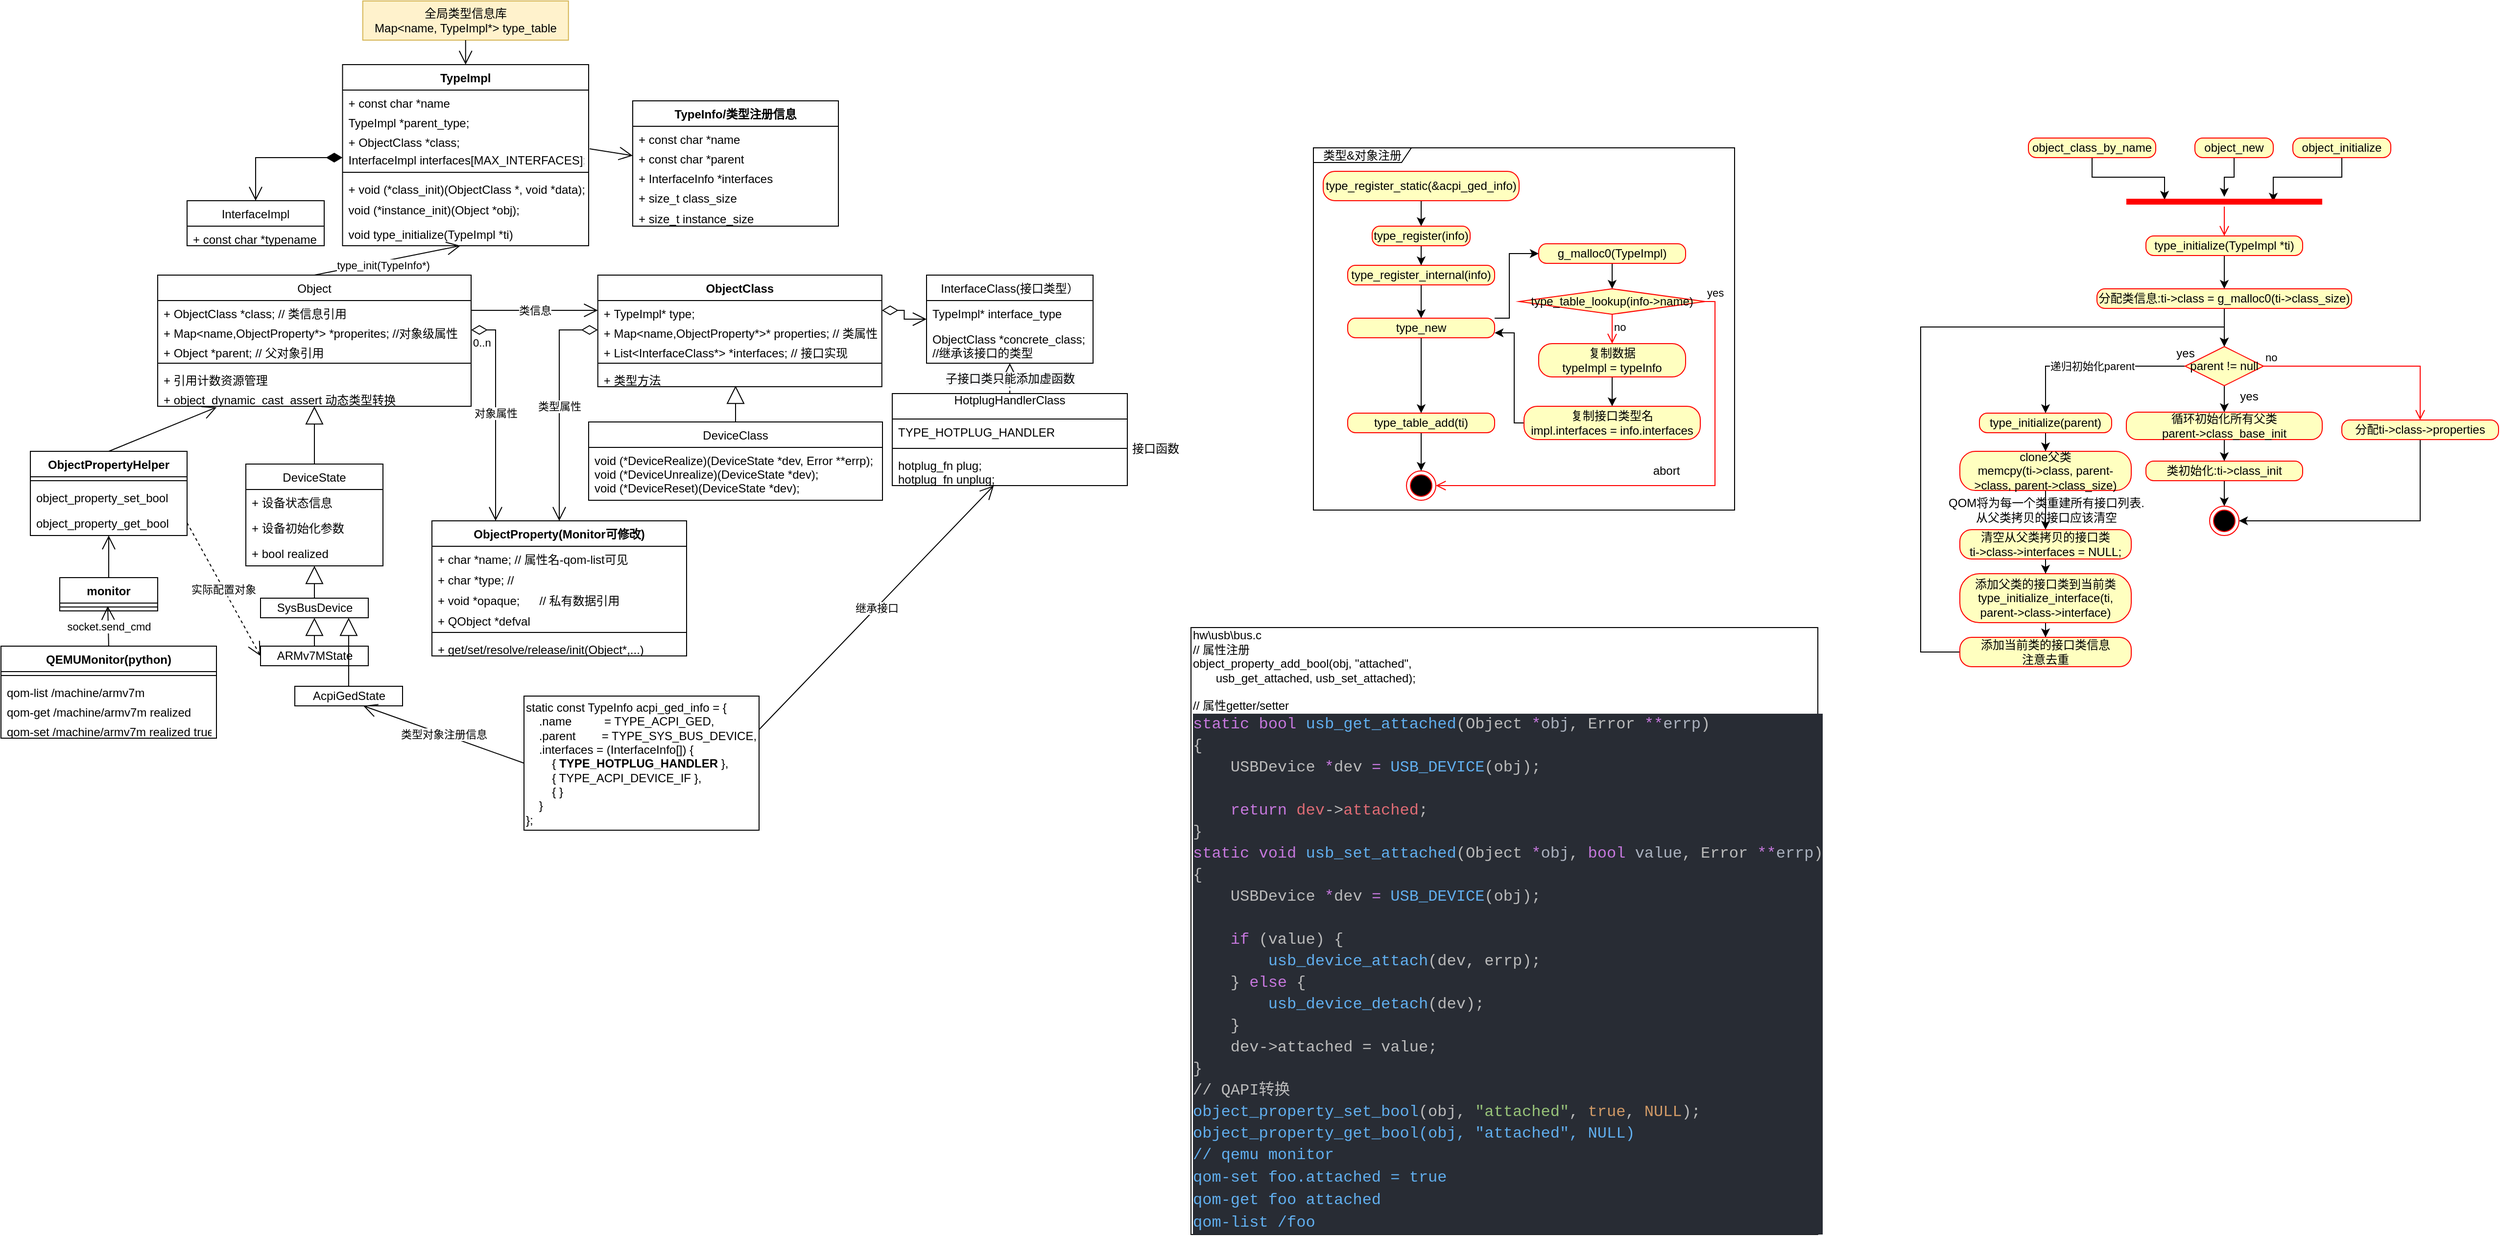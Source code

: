<mxfile version="16.6.1" type="github">
  <diagram id="s7khT9hOSnQoJCwWfRDU" name="Page-1">
    <mxGraphModel dx="2249" dy="849" grid="1" gridSize="10" guides="1" tooltips="1" connect="1" arrows="1" fold="1" page="1" pageScale="1" pageWidth="827" pageHeight="1169" math="0" shadow="0">
      <root>
        <mxCell id="0" />
        <mxCell id="1" parent="0" />
        <mxCell id="QnAGGfaAY6AX2OodTETw-177" value="类型&amp;amp;对象注册" style="shape=umlFrame;whiteSpace=wrap;html=1;width=100;height=15;swimlaneFillColor=default;" vertex="1" parent="1">
          <mxGeometry x="1220" y="150" width="430" height="370" as="geometry" />
        </mxCell>
        <mxCell id="QnAGGfaAY6AX2OodTETw-1" value="Object" style="swimlane;fontStyle=0;childLayout=stackLayout;horizontal=1;startSize=26;fillColor=none;horizontalStack=0;resizeParent=1;resizeParentMax=0;resizeLast=0;collapsible=1;marginBottom=0;" vertex="1" parent="1">
          <mxGeometry x="40" y="280" width="320" height="134" as="geometry" />
        </mxCell>
        <mxCell id="QnAGGfaAY6AX2OodTETw-32" value="+ ObjectClass *class; // 类信息引用" style="text;strokeColor=none;fillColor=none;align=left;verticalAlign=top;spacingLeft=4;spacingRight=4;overflow=hidden;rotatable=0;points=[[0,0.5],[1,0.5]];portConstraint=eastwest;" vertex="1" parent="QnAGGfaAY6AX2OodTETw-1">
          <mxGeometry y="26" width="320" height="20" as="geometry" />
        </mxCell>
        <mxCell id="QnAGGfaAY6AX2OodTETw-2" value="+ Map&lt;name,ObjectProperty*&gt; *properites; //对象级属性" style="text;strokeColor=none;fillColor=none;align=left;verticalAlign=top;spacingLeft=4;spacingRight=4;overflow=hidden;rotatable=0;points=[[0,0.5],[1,0.5]];portConstraint=eastwest;" vertex="1" parent="QnAGGfaAY6AX2OodTETw-1">
          <mxGeometry y="46" width="320" height="20" as="geometry" />
        </mxCell>
        <mxCell id="QnAGGfaAY6AX2OodTETw-31" value="+ Object *parent; // 父对象引用" style="text;strokeColor=none;fillColor=none;align=left;verticalAlign=top;spacingLeft=4;spacingRight=4;overflow=hidden;rotatable=0;points=[[0,0.5],[1,0.5]];portConstraint=eastwest;" vertex="1" parent="QnAGGfaAY6AX2OodTETw-1">
          <mxGeometry y="66" width="320" height="20" as="geometry" />
        </mxCell>
        <mxCell id="QnAGGfaAY6AX2OodTETw-9" value="" style="line;strokeWidth=1;fillColor=none;align=left;verticalAlign=middle;spacingTop=-1;spacingLeft=3;spacingRight=3;rotatable=0;labelPosition=right;points=[];portConstraint=eastwest;" vertex="1" parent="QnAGGfaAY6AX2OodTETw-1">
          <mxGeometry y="86" width="320" height="8" as="geometry" />
        </mxCell>
        <mxCell id="QnAGGfaAY6AX2OodTETw-3" value="+ 引用计数资源管理" style="text;strokeColor=none;fillColor=none;align=left;verticalAlign=top;spacingLeft=4;spacingRight=4;overflow=hidden;rotatable=0;points=[[0,0.5],[1,0.5]];portConstraint=eastwest;" vertex="1" parent="QnAGGfaAY6AX2OodTETw-1">
          <mxGeometry y="94" width="320" height="20" as="geometry" />
        </mxCell>
        <mxCell id="QnAGGfaAY6AX2OodTETw-10" value="+ object_dynamic_cast_assert 动态类型转换" style="text;strokeColor=none;fillColor=none;align=left;verticalAlign=top;spacingLeft=4;spacingRight=4;overflow=hidden;rotatable=0;points=[[0,0.5],[1,0.5]];portConstraint=eastwest;" vertex="1" parent="QnAGGfaAY6AX2OodTETw-1">
          <mxGeometry y="114" width="320" height="20" as="geometry" />
        </mxCell>
        <mxCell id="QnAGGfaAY6AX2OodTETw-5" value="ObjectClass" style="swimlane;fontStyle=1;align=center;verticalAlign=top;childLayout=stackLayout;horizontal=1;startSize=26;horizontalStack=0;resizeParent=1;resizeParentMax=0;resizeLast=0;collapsible=1;marginBottom=0;" vertex="1" parent="1">
          <mxGeometry x="489.375" y="280" width="290" height="114" as="geometry" />
        </mxCell>
        <mxCell id="QnAGGfaAY6AX2OodTETw-15" value="+ TypeImpl* type;" style="text;strokeColor=none;fillColor=none;align=left;verticalAlign=top;spacingLeft=4;spacingRight=4;overflow=hidden;rotatable=0;points=[[0,0.5],[1,0.5]];portConstraint=eastwest;" vertex="1" parent="QnAGGfaAY6AX2OodTETw-5">
          <mxGeometry y="26" width="290" height="20" as="geometry" />
        </mxCell>
        <mxCell id="QnAGGfaAY6AX2OodTETw-6" value="+ Map&lt;name,ObjectProperty*&gt;* properties; // 类属性" style="text;strokeColor=none;fillColor=none;align=left;verticalAlign=top;spacingLeft=4;spacingRight=4;overflow=hidden;rotatable=0;points=[[0,0.5],[1,0.5]];portConstraint=eastwest;" vertex="1" parent="QnAGGfaAY6AX2OodTETw-5">
          <mxGeometry y="46" width="290" height="20" as="geometry" />
        </mxCell>
        <mxCell id="QnAGGfaAY6AX2OodTETw-131" value="+ List&lt;InterfaceClass*&gt; *interfaces; // 接口实现" style="text;strokeColor=none;fillColor=none;align=left;verticalAlign=top;spacingLeft=4;spacingRight=4;overflow=hidden;rotatable=0;points=[[0,0.5],[1,0.5]];portConstraint=eastwest;" vertex="1" parent="QnAGGfaAY6AX2OodTETw-5">
          <mxGeometry y="66" width="290" height="20" as="geometry" />
        </mxCell>
        <mxCell id="QnAGGfaAY6AX2OodTETw-7" value="" style="line;strokeWidth=1;fillColor=none;align=left;verticalAlign=middle;spacingTop=-1;spacingLeft=3;spacingRight=3;rotatable=0;labelPosition=right;points=[];portConstraint=eastwest;" vertex="1" parent="QnAGGfaAY6AX2OodTETw-5">
          <mxGeometry y="86" width="290" height="8" as="geometry" />
        </mxCell>
        <mxCell id="QnAGGfaAY6AX2OodTETw-8" value="+ 类型方法" style="text;strokeColor=none;fillColor=none;align=left;verticalAlign=top;spacingLeft=4;spacingRight=4;overflow=hidden;rotatable=0;points=[[0,0.5],[1,0.5]];portConstraint=eastwest;" vertex="1" parent="QnAGGfaAY6AX2OodTETw-5">
          <mxGeometry y="94" width="290" height="20" as="geometry" />
        </mxCell>
        <mxCell id="QnAGGfaAY6AX2OodTETw-11" value="DeviceState" style="swimlane;fontStyle=0;childLayout=stackLayout;horizontal=1;startSize=26;fillColor=none;horizontalStack=0;resizeParent=1;resizeParentMax=0;resizeLast=0;collapsible=1;marginBottom=0;" vertex="1" parent="1">
          <mxGeometry x="130" y="473" width="140" height="104" as="geometry" />
        </mxCell>
        <mxCell id="QnAGGfaAY6AX2OodTETw-12" value="+ 设备状态信息" style="text;strokeColor=none;fillColor=none;align=left;verticalAlign=top;spacingLeft=4;spacingRight=4;overflow=hidden;rotatable=0;points=[[0,0.5],[1,0.5]];portConstraint=eastwest;" vertex="1" parent="QnAGGfaAY6AX2OodTETw-11">
          <mxGeometry y="26" width="140" height="26" as="geometry" />
        </mxCell>
        <mxCell id="QnAGGfaAY6AX2OodTETw-13" value="+ 设备初始化参数" style="text;strokeColor=none;fillColor=none;align=left;verticalAlign=top;spacingLeft=4;spacingRight=4;overflow=hidden;rotatable=0;points=[[0,0.5],[1,0.5]];portConstraint=eastwest;" vertex="1" parent="QnAGGfaAY6AX2OodTETw-11">
          <mxGeometry y="52" width="140" height="26" as="geometry" />
        </mxCell>
        <mxCell id="QnAGGfaAY6AX2OodTETw-58" value="+ bool realized" style="text;strokeColor=none;fillColor=none;align=left;verticalAlign=top;spacingLeft=4;spacingRight=4;overflow=hidden;rotatable=0;points=[[0,0.5],[1,0.5]];portConstraint=eastwest;" vertex="1" parent="QnAGGfaAY6AX2OodTETw-11">
          <mxGeometry y="78" width="140" height="26" as="geometry" />
        </mxCell>
        <mxCell id="QnAGGfaAY6AX2OodTETw-16" value="InterfaceClass(接口类型）" style="swimlane;fontStyle=0;childLayout=stackLayout;horizontal=1;startSize=26;fillColor=none;horizontalStack=0;resizeParent=1;resizeParentMax=0;resizeLast=0;collapsible=1;marginBottom=0;" vertex="1" parent="1">
          <mxGeometry x="825" y="280" width="170" height="90" as="geometry" />
        </mxCell>
        <mxCell id="QnAGGfaAY6AX2OodTETw-132" value="TypeImpl* interface_type" style="text;strokeColor=none;fillColor=none;align=left;verticalAlign=top;spacingLeft=4;spacingRight=4;overflow=hidden;rotatable=0;points=[[0,0.5],[1,0.5]];portConstraint=eastwest;" vertex="1" parent="QnAGGfaAY6AX2OodTETw-16">
          <mxGeometry y="26" width="170" height="26" as="geometry" />
        </mxCell>
        <mxCell id="QnAGGfaAY6AX2OodTETw-214" value="ObjectClass *concrete_class;&#xa;//继承该接口的类型" style="text;strokeColor=none;fillColor=none;align=left;verticalAlign=top;spacingLeft=4;spacingRight=4;overflow=hidden;rotatable=0;points=[[0,0.5],[1,0.5]];portConstraint=eastwest;" vertex="1" parent="QnAGGfaAY6AX2OodTETw-16">
          <mxGeometry y="52" width="170" height="38" as="geometry" />
        </mxCell>
        <mxCell id="QnAGGfaAY6AX2OodTETw-21" value="HotplugHandlerClass&#xa;" style="swimlane;fontStyle=0;childLayout=stackLayout;horizontal=1;startSize=26;fillColor=none;horizontalStack=0;resizeParent=1;resizeParentMax=0;resizeLast=0;collapsible=1;marginBottom=0;" vertex="1" parent="1">
          <mxGeometry x="790" y="401" width="240" height="94" as="geometry" />
        </mxCell>
        <mxCell id="QnAGGfaAY6AX2OodTETw-85" value="TYPE_HOTPLUG_HANDLER" style="text;strokeColor=none;fillColor=none;align=left;verticalAlign=top;spacingLeft=4;spacingRight=4;overflow=hidden;rotatable=0;points=[[0,0.5],[1,0.5]];portConstraint=eastwest;" vertex="1" parent="QnAGGfaAY6AX2OodTETw-21">
          <mxGeometry y="26" width="240" height="26" as="geometry" />
        </mxCell>
        <mxCell id="QnAGGfaAY6AX2OodTETw-84" value="接口函数" style="line;strokeWidth=1;fillColor=none;align=left;verticalAlign=middle;spacingTop=-1;spacingLeft=3;spacingRight=3;rotatable=0;labelPosition=right;points=[];portConstraint=eastwest;" vertex="1" parent="QnAGGfaAY6AX2OodTETw-21">
          <mxGeometry y="52" width="240" height="8" as="geometry" />
        </mxCell>
        <mxCell id="QnAGGfaAY6AX2OodTETw-22" value="hotplug_fn plug;&#xa;hotplug_fn unplug;" style="text;strokeColor=none;fillColor=none;align=left;verticalAlign=top;spacingLeft=4;spacingRight=4;overflow=hidden;rotatable=0;points=[[0,0.5],[1,0.5]];portConstraint=eastwest;" vertex="1" parent="QnAGGfaAY6AX2OodTETw-21">
          <mxGeometry y="60" width="240" height="34" as="geometry" />
        </mxCell>
        <mxCell id="QnAGGfaAY6AX2OodTETw-25" value="&lt;span style=&quot;font-size: 12px ; background-color: rgb(248 , 249 , 250)&quot;&gt;子接口类只能添加虚函数&lt;/span&gt;" style="endArrow=block;dashed=1;endFill=0;endSize=12;html=1;rounded=0;entryX=0.5;entryY=1;entryDx=0;entryDy=0;exitX=0.5;exitY=0;exitDx=0;exitDy=0;" edge="1" parent="1" source="QnAGGfaAY6AX2OodTETw-21" target="QnAGGfaAY6AX2OodTETw-16">
          <mxGeometry width="160" relative="1" as="geometry">
            <mxPoint x="725" y="530" as="sourcePoint" />
            <mxPoint x="885" y="530" as="targetPoint" />
          </mxGeometry>
        </mxCell>
        <mxCell id="QnAGGfaAY6AX2OodTETw-26" value="DeviceClass" style="swimlane;fontStyle=0;childLayout=stackLayout;horizontal=1;startSize=26;fillColor=none;horizontalStack=0;resizeParent=1;resizeParentMax=0;resizeLast=0;collapsible=1;marginBottom=0;" vertex="1" parent="1">
          <mxGeometry x="480" y="430" width="300" height="80" as="geometry" />
        </mxCell>
        <mxCell id="QnAGGfaAY6AX2OodTETw-27" value="void (*DeviceRealize)(DeviceState *dev, Error **errp);&#xa;void (*DeviceUnrealize)(DeviceState *dev);&#xa;void (*DeviceReset)(DeviceState *dev);" style="text;strokeColor=none;fillColor=none;align=left;verticalAlign=top;spacingLeft=4;spacingRight=4;overflow=hidden;rotatable=0;points=[[0,0.5],[1,0.5]];portConstraint=eastwest;" vertex="1" parent="QnAGGfaAY6AX2OodTETw-26">
          <mxGeometry y="26" width="300" height="54" as="geometry" />
        </mxCell>
        <mxCell id="QnAGGfaAY6AX2OodTETw-29" value="" style="endArrow=block;endSize=16;endFill=0;html=1;rounded=0;exitX=0.5;exitY=0;exitDx=0;exitDy=0;entryX=0.485;entryY=0.95;entryDx=0;entryDy=0;entryPerimeter=0;" edge="1" parent="1" source="QnAGGfaAY6AX2OodTETw-26" target="QnAGGfaAY6AX2OodTETw-8">
          <mxGeometry width="160" relative="1" as="geometry">
            <mxPoint x="665" y="530" as="sourcePoint" />
            <mxPoint x="630" y="400" as="targetPoint" />
          </mxGeometry>
        </mxCell>
        <mxCell id="QnAGGfaAY6AX2OodTETw-30" value="" style="endArrow=block;endSize=16;endFill=0;html=1;rounded=0;exitX=0.5;exitY=0;exitDx=0;exitDy=0;" edge="1" parent="1" source="QnAGGfaAY6AX2OodTETw-11" target="QnAGGfaAY6AX2OodTETw-10">
          <mxGeometry width="160" relative="1" as="geometry">
            <mxPoint x="510" y="485" as="sourcePoint" />
            <mxPoint x="540.07" y="424" as="targetPoint" />
          </mxGeometry>
        </mxCell>
        <mxCell id="QnAGGfaAY6AX2OodTETw-33" value="ObjectProperty(Monitor可修改)" style="swimlane;fontStyle=1;align=center;verticalAlign=top;childLayout=stackLayout;horizontal=1;startSize=26;horizontalStack=0;resizeParent=1;resizeParentMax=0;resizeLast=0;collapsible=1;marginBottom=0;" vertex="1" parent="1">
          <mxGeometry x="320" y="531" width="260" height="138" as="geometry" />
        </mxCell>
        <mxCell id="QnAGGfaAY6AX2OodTETw-34" value="+ char *name; // 属性名-qom-list可见" style="text;strokeColor=none;fillColor=none;align=left;verticalAlign=top;spacingLeft=4;spacingRight=4;overflow=hidden;rotatable=0;points=[[0,0.5],[1,0.5]];portConstraint=eastwest;" vertex="1" parent="QnAGGfaAY6AX2OodTETw-33">
          <mxGeometry y="26" width="260" height="21" as="geometry" />
        </mxCell>
        <mxCell id="QnAGGfaAY6AX2OodTETw-35" value="+ char *type; // " style="text;strokeColor=none;fillColor=none;align=left;verticalAlign=top;spacingLeft=4;spacingRight=4;overflow=hidden;rotatable=0;points=[[0,0.5],[1,0.5]];portConstraint=eastwest;" vertex="1" parent="QnAGGfaAY6AX2OodTETw-33">
          <mxGeometry y="47" width="260" height="21" as="geometry" />
        </mxCell>
        <mxCell id="QnAGGfaAY6AX2OodTETw-37" value="+ void *opaque;      // 私有数据引用" style="text;strokeColor=none;fillColor=none;align=left;verticalAlign=top;spacingLeft=4;spacingRight=4;overflow=hidden;rotatable=0;points=[[0,0.5],[1,0.5]];portConstraint=eastwest;" vertex="1" parent="QnAGGfaAY6AX2OodTETw-33">
          <mxGeometry y="68" width="260" height="21" as="geometry" />
        </mxCell>
        <mxCell id="QnAGGfaAY6AX2OodTETw-38" value="+ QObject *defval" style="text;strokeColor=none;fillColor=none;align=left;verticalAlign=top;spacingLeft=4;spacingRight=4;overflow=hidden;rotatable=0;points=[[0,0.5],[1,0.5]];portConstraint=eastwest;" vertex="1" parent="QnAGGfaAY6AX2OodTETw-33">
          <mxGeometry y="89" width="260" height="21" as="geometry" />
        </mxCell>
        <mxCell id="QnAGGfaAY6AX2OodTETw-39" value="" style="line;strokeWidth=1;fillColor=none;align=left;verticalAlign=middle;spacingTop=-1;spacingLeft=3;spacingRight=3;rotatable=0;labelPosition=right;points=[];portConstraint=eastwest;" vertex="1" parent="QnAGGfaAY6AX2OodTETw-33">
          <mxGeometry y="110" width="260" height="8" as="geometry" />
        </mxCell>
        <mxCell id="QnAGGfaAY6AX2OodTETw-40" value="+ get/set/resolve/release/init(Object*,...)" style="text;strokeColor=none;fillColor=none;align=left;verticalAlign=top;spacingLeft=4;spacingRight=4;overflow=hidden;rotatable=0;points=[[0,0.5],[1,0.5]];portConstraint=eastwest;" vertex="1" parent="QnAGGfaAY6AX2OodTETw-33">
          <mxGeometry y="118" width="260" height="20" as="geometry" />
        </mxCell>
        <mxCell id="QnAGGfaAY6AX2OodTETw-46" value="&lt;div&gt;hw\usb\bus.c&lt;br&gt;&lt;/div&gt;&lt;div&gt;// 属性注册&lt;/div&gt;&lt;div&gt;object_property_add_bool(obj,&amp;nbsp;&lt;span&gt;&quot;attached&quot;,&lt;/span&gt;&lt;/div&gt;&lt;div&gt;&lt;span&gt;&amp;nbsp; &amp;nbsp; &amp;nbsp; &amp;nbsp;usb_get_attached, usb_set_attached);&lt;/span&gt;&lt;/div&gt;&lt;div&gt;&lt;span&gt;&lt;br&gt;&lt;/span&gt;&lt;/div&gt;&lt;div&gt;// 属性getter/setter&lt;/div&gt;&lt;div&gt;&lt;div style=&quot;background-color: rgb(40 , 44 , 52) ; line-height: 22px&quot;&gt;&lt;div style=&quot;color: rgb(187 , 187 , 187) ; font-family: &amp;#34;consolas&amp;#34; , &amp;#34;courier new&amp;#34; , monospace ; font-size: 16px&quot;&gt;&lt;span style=&quot;color: #c678dd&quot;&gt;static&lt;/span&gt;&amp;nbsp;&lt;span style=&quot;color: #c678dd&quot;&gt;bool&lt;/span&gt;&amp;nbsp;&lt;span style=&quot;color: #61afef&quot;&gt;usb_get_attached&lt;/span&gt;(Object&amp;nbsp;&lt;span style=&quot;color: #c678dd&quot;&gt;*&lt;/span&gt;&lt;span style=&quot;color: #abb2bf&quot;&gt;obj&lt;/span&gt;,&amp;nbsp;Error&amp;nbsp;&lt;span style=&quot;color: #c678dd&quot;&gt;**&lt;/span&gt;&lt;span style=&quot;color: #abb2bf&quot;&gt;errp&lt;/span&gt;)&lt;/div&gt;&lt;div style=&quot;color: rgb(187 , 187 , 187) ; font-family: &amp;#34;consolas&amp;#34; , &amp;#34;courier new&amp;#34; , monospace ; font-size: 16px&quot;&gt;{&lt;/div&gt;&lt;div style=&quot;color: rgb(187 , 187 , 187) ; font-family: &amp;#34;consolas&amp;#34; , &amp;#34;courier new&amp;#34; , monospace ; font-size: 16px&quot;&gt;&amp;nbsp;&amp;nbsp;&amp;nbsp;&amp;nbsp;USBDevice&amp;nbsp;&lt;span style=&quot;color: #c678dd&quot;&gt;*&lt;/span&gt;dev&amp;nbsp;&lt;span style=&quot;color: #c678dd&quot;&gt;=&lt;/span&gt;&amp;nbsp;&lt;span style=&quot;color: #61afef&quot;&gt;USB_DEVICE&lt;/span&gt;(obj);&lt;/div&gt;&lt;br&gt;&lt;div style=&quot;color: rgb(187 , 187 , 187) ; font-family: &amp;#34;consolas&amp;#34; , &amp;#34;courier new&amp;#34; , monospace ; font-size: 16px&quot;&gt;&amp;nbsp;&amp;nbsp;&amp;nbsp;&amp;nbsp;&lt;span style=&quot;color: #c678dd&quot;&gt;return&lt;/span&gt;&amp;nbsp;&lt;span style=&quot;color: #e06c75&quot;&gt;dev&lt;/span&gt;-&amp;gt;&lt;span style=&quot;color: #e06c75&quot;&gt;attached&lt;/span&gt;;&lt;/div&gt;&lt;div style=&quot;color: rgb(187 , 187 , 187) ; font-family: &amp;#34;consolas&amp;#34; , &amp;#34;courier new&amp;#34; , monospace ; font-size: 16px&quot;&gt;}&lt;/div&gt;&lt;div&gt;&lt;div style=&quot;line-height: 22px&quot;&gt;&lt;div style=&quot;color: rgb(187 , 187 , 187) ; font-family: &amp;#34;consolas&amp;#34; , &amp;#34;courier new&amp;#34; , monospace ; font-size: 16px&quot;&gt;&lt;span style=&quot;color: #c678dd&quot;&gt;static&lt;/span&gt;&amp;nbsp;&lt;span style=&quot;color: #c678dd&quot;&gt;void&lt;/span&gt;&amp;nbsp;&lt;span style=&quot;color: #61afef&quot;&gt;usb_set_attached&lt;/span&gt;(Object&amp;nbsp;&lt;span style=&quot;color: #c678dd&quot;&gt;*&lt;/span&gt;&lt;span style=&quot;color: #abb2bf&quot;&gt;obj&lt;/span&gt;,&amp;nbsp;&lt;span style=&quot;color: #c678dd&quot;&gt;bool&lt;/span&gt;&amp;nbsp;&lt;span style=&quot;color: #abb2bf&quot;&gt;value&lt;/span&gt;,&amp;nbsp;Error&amp;nbsp;&lt;span style=&quot;color: #c678dd&quot;&gt;**&lt;/span&gt;&lt;span style=&quot;color: #abb2bf&quot;&gt;errp&lt;/span&gt;)&lt;/div&gt;&lt;div style=&quot;color: rgb(187 , 187 , 187) ; font-family: &amp;#34;consolas&amp;#34; , &amp;#34;courier new&amp;#34; , monospace ; font-size: 16px&quot;&gt;{&lt;/div&gt;&lt;div style=&quot;color: rgb(187 , 187 , 187) ; font-family: &amp;#34;consolas&amp;#34; , &amp;#34;courier new&amp;#34; , monospace ; font-size: 16px&quot;&gt;&amp;nbsp;&amp;nbsp;&amp;nbsp;&amp;nbsp;USBDevice&amp;nbsp;&lt;span style=&quot;color: #c678dd&quot;&gt;*&lt;/span&gt;dev&amp;nbsp;&lt;span style=&quot;color: #c678dd&quot;&gt;=&lt;/span&gt;&amp;nbsp;&lt;span style=&quot;color: #61afef&quot;&gt;USB_DEVICE&lt;/span&gt;(obj);&lt;/div&gt;&lt;br&gt;&lt;div style=&quot;color: rgb(187 , 187 , 187) ; font-family: &amp;#34;consolas&amp;#34; , &amp;#34;courier new&amp;#34; , monospace ; font-size: 16px&quot;&gt;&amp;nbsp;&amp;nbsp;&amp;nbsp;&amp;nbsp;&lt;span style=&quot;color: #c678dd&quot;&gt;if&lt;/span&gt;&amp;nbsp;(value)&amp;nbsp;{&lt;/div&gt;&lt;div style=&quot;color: rgb(187 , 187 , 187) ; font-family: &amp;#34;consolas&amp;#34; , &amp;#34;courier new&amp;#34; , monospace ; font-size: 16px&quot;&gt;&amp;nbsp;&amp;nbsp;&amp;nbsp;&amp;nbsp;&amp;nbsp;&amp;nbsp;&amp;nbsp;&amp;nbsp;&lt;span style=&quot;color: #61afef&quot;&gt;usb_device_attach&lt;/span&gt;(dev,&amp;nbsp;errp);&lt;/div&gt;&lt;div style=&quot;color: rgb(187 , 187 , 187) ; font-family: &amp;#34;consolas&amp;#34; , &amp;#34;courier new&amp;#34; , monospace ; font-size: 16px&quot;&gt;&amp;nbsp;&amp;nbsp;&amp;nbsp;&amp;nbsp;}&amp;nbsp;&lt;span style=&quot;color: #c678dd&quot;&gt;else&lt;/span&gt;&amp;nbsp;{&lt;/div&gt;&lt;div style=&quot;color: rgb(187 , 187 , 187) ; font-family: &amp;#34;consolas&amp;#34; , &amp;#34;courier new&amp;#34; , monospace ; font-size: 16px&quot;&gt;&amp;nbsp;&amp;nbsp;&amp;nbsp;&amp;nbsp;&amp;nbsp;&amp;nbsp;&amp;nbsp;&amp;nbsp;&lt;span style=&quot;color: #61afef&quot;&gt;usb_device_detach&lt;/span&gt;(dev);&lt;/div&gt;&lt;div style=&quot;color: rgb(187 , 187 , 187) ; font-family: &amp;#34;consolas&amp;#34; , &amp;#34;courier new&amp;#34; , monospace ; font-size: 16px&quot;&gt;&amp;nbsp;&amp;nbsp;&amp;nbsp;&amp;nbsp;}&lt;/div&gt;&lt;div style=&quot;color: rgb(187 , 187 , 187) ; font-family: &amp;#34;consolas&amp;#34; , &amp;#34;courier new&amp;#34; , monospace ; font-size: 16px&quot;&gt;&amp;nbsp; &amp;nbsp; dev-&amp;gt;attached = value;&lt;/div&gt;&lt;div style=&quot;color: rgb(187 , 187 , 187) ; font-family: &amp;#34;consolas&amp;#34; , &amp;#34;courier new&amp;#34; , monospace ; font-size: 16px&quot;&gt;}&lt;/div&gt;&lt;div style=&quot;color: rgb(187 , 187 , 187) ; font-family: &amp;#34;consolas&amp;#34; , &amp;#34;courier new&amp;#34; , monospace ; font-size: 16px&quot;&gt;// QAPI转换&lt;/div&gt;&lt;div style=&quot;color: rgb(187 , 187 , 187) ; font-family: &amp;#34;consolas&amp;#34; , &amp;#34;courier new&amp;#34; , monospace ; font-size: 16px&quot;&gt;&lt;div style=&quot;font-family: &amp;#34;consolas&amp;#34; , &amp;#34;courier new&amp;#34; , monospace ; line-height: 22px&quot;&gt;&lt;span style=&quot;color: #61afef&quot;&gt;object_property_set_bool&lt;/span&gt;(obj,&amp;nbsp;&lt;span style=&quot;color: #98c379&quot;&gt;&quot;attached&quot;&lt;/span&gt;,&amp;nbsp;&lt;span style=&quot;color: #d19a66&quot;&gt;true&lt;/span&gt;,&amp;nbsp;&lt;span style=&quot;color: #d19a66&quot;&gt;NULL&lt;/span&gt;);&lt;/div&gt;&lt;/div&gt;&lt;div style=&quot;line-height: 22px&quot;&gt;&lt;div style=&quot;color: rgb(187 , 187 , 187) ; font-family: &amp;#34;consolas&amp;#34; , &amp;#34;courier new&amp;#34; , monospace ; font-size: 16px ; line-height: 22px&quot;&gt;&lt;span style=&quot;color: #61afef&quot;&gt;object_property_get_bool(obj, &quot;attached&quot;, NULL)&lt;/span&gt;&lt;/div&gt;&lt;div style=&quot;line-height: 22px&quot;&gt;&lt;font color=&quot;#61afef&quot; face=&quot;consolas, courier new, monospace&quot;&gt;&lt;span style=&quot;font-size: 16px&quot;&gt;// qemu monitor&lt;/span&gt;&lt;/font&gt;&lt;/div&gt;&lt;div style=&quot;line-height: 22px&quot;&gt;&lt;font color=&quot;#61afef&quot; face=&quot;consolas, courier new, monospace&quot;&gt;&lt;span style=&quot;font-size: 16px&quot;&gt;qom-set foo.attached = true&lt;/span&gt;&lt;/font&gt;&lt;br&gt;&lt;/div&gt;&lt;div style=&quot;line-height: 22px&quot;&gt;&lt;font color=&quot;#61afef&quot; face=&quot;consolas, courier new, monospace&quot;&gt;&lt;span style=&quot;font-size: 16px&quot;&gt;qom-get foo attached&lt;/span&gt;&lt;/font&gt;&lt;/div&gt;&lt;div style=&quot;line-height: 22px&quot;&gt;&lt;font color=&quot;#61afef&quot; face=&quot;consolas, courier new, monospace&quot;&gt;&lt;span style=&quot;font-size: 16px&quot;&gt;qom-list /foo&lt;/span&gt;&lt;/font&gt;&lt;/div&gt;&lt;/div&gt;&lt;/div&gt;&lt;/div&gt;&lt;/div&gt;&lt;/div&gt;" style="whiteSpace=wrap;html=1;align=left;" vertex="1" parent="1">
          <mxGeometry x="1095" y="640" width="640" height="620" as="geometry" />
        </mxCell>
        <mxCell id="QnAGGfaAY6AX2OodTETw-47" value="QEMUMonitor(python)" style="swimlane;fontStyle=1;align=center;verticalAlign=top;childLayout=stackLayout;horizontal=1;startSize=26;horizontalStack=0;resizeParent=1;resizeParentMax=0;resizeLast=0;collapsible=1;marginBottom=0;" vertex="1" parent="1">
          <mxGeometry x="-120" y="659" width="220" height="94" as="geometry" />
        </mxCell>
        <mxCell id="QnAGGfaAY6AX2OodTETw-49" value="" style="line;strokeWidth=1;fillColor=none;align=left;verticalAlign=middle;spacingTop=-1;spacingLeft=3;spacingRight=3;rotatable=0;labelPosition=right;points=[];portConstraint=eastwest;" vertex="1" parent="QnAGGfaAY6AX2OodTETw-47">
          <mxGeometry y="26" width="220" height="8" as="geometry" />
        </mxCell>
        <mxCell id="QnAGGfaAY6AX2OodTETw-50" value="qom-list /machine/armv7m" style="text;strokeColor=none;fillColor=none;align=left;verticalAlign=top;spacingLeft=4;spacingRight=4;overflow=hidden;rotatable=0;points=[[0,0.5],[1,0.5]];portConstraint=eastwest;" vertex="1" parent="QnAGGfaAY6AX2OodTETw-47">
          <mxGeometry y="34" width="220" height="20" as="geometry" />
        </mxCell>
        <mxCell id="QnAGGfaAY6AX2OodTETw-51" value="qom-get /machine/armv7m realized" style="text;strokeColor=none;fillColor=none;align=left;verticalAlign=top;spacingLeft=4;spacingRight=4;overflow=hidden;rotatable=0;points=[[0,0.5],[1,0.5]];portConstraint=eastwest;" vertex="1" parent="QnAGGfaAY6AX2OodTETw-47">
          <mxGeometry y="54" width="220" height="20" as="geometry" />
        </mxCell>
        <mxCell id="QnAGGfaAY6AX2OodTETw-52" value="qom-set /machine/armv7m realized true" style="text;strokeColor=none;fillColor=none;align=left;verticalAlign=top;spacingLeft=4;spacingRight=4;overflow=hidden;rotatable=0;points=[[0,0.5],[1,0.5]];portConstraint=eastwest;" vertex="1" parent="QnAGGfaAY6AX2OodTETw-47">
          <mxGeometry y="74" width="220" height="20" as="geometry" />
        </mxCell>
        <mxCell id="QnAGGfaAY6AX2OodTETw-53" value="ObjectPropertyHelper" style="swimlane;fontStyle=1;align=center;verticalAlign=top;childLayout=stackLayout;horizontal=1;startSize=26;horizontalStack=0;resizeParent=1;resizeParentMax=0;resizeLast=0;collapsible=1;marginBottom=0;" vertex="1" parent="1">
          <mxGeometry x="-90" y="460" width="160" height="86" as="geometry" />
        </mxCell>
        <mxCell id="QnAGGfaAY6AX2OodTETw-55" value="" style="line;strokeWidth=1;fillColor=none;align=left;verticalAlign=middle;spacingTop=-1;spacingLeft=3;spacingRight=3;rotatable=0;labelPosition=right;points=[];portConstraint=eastwest;" vertex="1" parent="QnAGGfaAY6AX2OodTETw-53">
          <mxGeometry y="26" width="160" height="8" as="geometry" />
        </mxCell>
        <mxCell id="QnAGGfaAY6AX2OodTETw-56" value="object_property_set_bool" style="text;strokeColor=none;fillColor=none;align=left;verticalAlign=top;spacingLeft=4;spacingRight=4;overflow=hidden;rotatable=0;points=[[0,0.5],[1,0.5]];portConstraint=eastwest;" vertex="1" parent="QnAGGfaAY6AX2OodTETw-53">
          <mxGeometry y="34" width="160" height="26" as="geometry" />
        </mxCell>
        <mxCell id="QnAGGfaAY6AX2OodTETw-57" value="object_property_get_bool" style="text;strokeColor=none;fillColor=none;align=left;verticalAlign=top;spacingLeft=4;spacingRight=4;overflow=hidden;rotatable=0;points=[[0,0.5],[1,0.5]];portConstraint=eastwest;" vertex="1" parent="QnAGGfaAY6AX2OodTETw-53">
          <mxGeometry y="60" width="160" height="26" as="geometry" />
        </mxCell>
        <mxCell id="QnAGGfaAY6AX2OodTETw-63" value="SysBusDevice" style="html=1;" vertex="1" parent="1">
          <mxGeometry x="145" y="610" width="110" height="20" as="geometry" />
        </mxCell>
        <mxCell id="QnAGGfaAY6AX2OodTETw-64" value="" style="endArrow=block;endSize=16;endFill=0;html=1;rounded=0;exitX=0.5;exitY=0;exitDx=0;exitDy=0;" edge="1" parent="1" source="QnAGGfaAY6AX2OodTETw-63" target="QnAGGfaAY6AX2OodTETw-58">
          <mxGeometry width="160" relative="1" as="geometry">
            <mxPoint x="210" y="483" as="sourcePoint" />
            <mxPoint x="210" y="433" as="targetPoint" />
          </mxGeometry>
        </mxCell>
        <mxCell id="QnAGGfaAY6AX2OodTETw-65" value="ARMv7MState" style="html=1;" vertex="1" parent="1">
          <mxGeometry x="145" y="659" width="110" height="20" as="geometry" />
        </mxCell>
        <mxCell id="QnAGGfaAY6AX2OodTETw-66" value="" style="endArrow=block;endSize=16;endFill=0;html=1;rounded=0;exitX=0.5;exitY=0;exitDx=0;exitDy=0;" edge="1" parent="1" source="QnAGGfaAY6AX2OodTETw-65" target="QnAGGfaAY6AX2OodTETw-63">
          <mxGeometry width="160" relative="1" as="geometry">
            <mxPoint x="210" y="620" as="sourcePoint" />
            <mxPoint x="210" y="587" as="targetPoint" />
          </mxGeometry>
        </mxCell>
        <mxCell id="QnAGGfaAY6AX2OodTETw-67" value="socket.send_cmd" style="endArrow=open;endFill=1;endSize=12;html=1;rounded=0;entryX=0.49;entryY=0.375;entryDx=0;entryDy=0;exitX=0.5;exitY=0;exitDx=0;exitDy=0;entryPerimeter=0;" edge="1" parent="1" source="QnAGGfaAY6AX2OodTETw-47" target="QnAGGfaAY6AX2OodTETw-69">
          <mxGeometry width="160" relative="1" as="geometry">
            <mxPoint x="90" y="683.5" as="sourcePoint" />
            <mxPoint x="150" y="683.5" as="targetPoint" />
          </mxGeometry>
        </mxCell>
        <mxCell id="QnAGGfaAY6AX2OodTETw-68" value="monitor" style="swimlane;fontStyle=1;align=center;verticalAlign=top;childLayout=stackLayout;horizontal=1;startSize=26;horizontalStack=0;resizeParent=1;resizeParentMax=0;resizeLast=0;collapsible=1;marginBottom=0;" vertex="1" parent="1">
          <mxGeometry x="-60" y="589" width="100" height="34" as="geometry" />
        </mxCell>
        <mxCell id="QnAGGfaAY6AX2OodTETw-69" value="" style="line;strokeWidth=1;fillColor=none;align=left;verticalAlign=middle;spacingTop=-1;spacingLeft=3;spacingRight=3;rotatable=0;labelPosition=right;points=[];portConstraint=eastwest;" vertex="1" parent="QnAGGfaAY6AX2OodTETw-68">
          <mxGeometry y="26" width="100" height="8" as="geometry" />
        </mxCell>
        <mxCell id="QnAGGfaAY6AX2OodTETw-73" value="" style="endArrow=open;endFill=1;endSize=12;html=1;rounded=0;exitX=0.5;exitY=0;exitDx=0;exitDy=0;" edge="1" parent="1" source="QnAGGfaAY6AX2OodTETw-68" target="QnAGGfaAY6AX2OodTETw-57">
          <mxGeometry width="160" relative="1" as="geometry">
            <mxPoint x="450" y="1013.5" as="sourcePoint" />
            <mxPoint x="610" y="1013.5" as="targetPoint" />
          </mxGeometry>
        </mxCell>
        <mxCell id="QnAGGfaAY6AX2OodTETw-74" value="" style="endArrow=open;endFill=1;endSize=12;html=1;rounded=0;exitX=0.5;exitY=0;exitDx=0;exitDy=0;entryX=0.188;entryY=1.05;entryDx=0;entryDy=0;entryPerimeter=0;" edge="1" parent="1" source="QnAGGfaAY6AX2OodTETw-53" target="QnAGGfaAY6AX2OodTETw-10">
          <mxGeometry width="160" relative="1" as="geometry">
            <mxPoint x="-30" y="490" as="sourcePoint" />
            <mxPoint x="130" y="490" as="targetPoint" />
          </mxGeometry>
        </mxCell>
        <mxCell id="QnAGGfaAY6AX2OodTETw-75" value="对象属性" style="endArrow=open;html=1;endSize=12;startArrow=diamondThin;startSize=14;startFill=0;edgeStyle=orthogonalEdgeStyle;rounded=0;exitX=1;exitY=0.5;exitDx=0;exitDy=0;entryX=0.25;entryY=0;entryDx=0;entryDy=0;" edge="1" parent="1" source="QnAGGfaAY6AX2OodTETw-2" target="QnAGGfaAY6AX2OodTETw-33">
          <mxGeometry relative="1" as="geometry">
            <mxPoint x="590" y="730" as="sourcePoint" />
            <mxPoint x="750" y="730" as="targetPoint" />
          </mxGeometry>
        </mxCell>
        <mxCell id="QnAGGfaAY6AX2OodTETw-76" value="0..n" style="edgeLabel;resizable=0;html=1;align=left;verticalAlign=top;" connectable="0" vertex="1" parent="QnAGGfaAY6AX2OodTETw-75">
          <mxGeometry x="-1" relative="1" as="geometry" />
        </mxCell>
        <mxCell id="QnAGGfaAY6AX2OodTETw-78" value="类型属性" style="endArrow=open;html=1;endSize=12;startArrow=diamondThin;startSize=14;startFill=0;edgeStyle=orthogonalEdgeStyle;rounded=0;exitX=0;exitY=0.5;exitDx=0;exitDy=0;entryX=0.5;entryY=0;entryDx=0;entryDy=0;" edge="1" parent="1" source="QnAGGfaAY6AX2OodTETw-6" target="QnAGGfaAY6AX2OodTETw-33">
          <mxGeometry relative="1" as="geometry">
            <mxPoint x="370" y="335" as="sourcePoint" />
            <mxPoint x="395" y="500" as="targetPoint" />
          </mxGeometry>
        </mxCell>
        <mxCell id="QnAGGfaAY6AX2OodTETw-81" value="" style="endArrow=open;html=1;endSize=12;startArrow=diamondThin;startSize=14;startFill=0;edgeStyle=orthogonalEdgeStyle;rounded=0;exitX=1;exitY=0.5;exitDx=0;exitDy=0;entryX=0;entryY=0.5;entryDx=0;entryDy=0;" edge="1" parent="1" source="QnAGGfaAY6AX2OodTETw-15" target="QnAGGfaAY6AX2OodTETw-16">
          <mxGeometry relative="1" as="geometry">
            <mxPoint x="495" y="326" as="sourcePoint" />
            <mxPoint x="415" y="491" as="targetPoint" />
          </mxGeometry>
        </mxCell>
        <mxCell id="QnAGGfaAY6AX2OodTETw-82" value="实际配置对象" style="endArrow=open;endSize=12;dashed=1;html=1;rounded=0;entryX=0;entryY=0.5;entryDx=0;entryDy=0;exitX=1;exitY=0.5;exitDx=0;exitDy=0;" edge="1" parent="1" source="QnAGGfaAY6AX2OodTETw-57" target="QnAGGfaAY6AX2OodTETw-65">
          <mxGeometry width="160" relative="1" as="geometry">
            <mxPoint x="60" y="510" as="sourcePoint" />
            <mxPoint x="220" y="510" as="targetPoint" />
          </mxGeometry>
        </mxCell>
        <mxCell id="QnAGGfaAY6AX2OodTETw-86" value="TypeImpl" style="swimlane;fontStyle=1;align=center;verticalAlign=top;childLayout=stackLayout;horizontal=1;startSize=26;horizontalStack=0;resizeParent=1;resizeParentMax=0;resizeLast=0;collapsible=1;marginBottom=0;" vertex="1" parent="1">
          <mxGeometry x="228.75" y="65" width="251.25" height="185" as="geometry" />
        </mxCell>
        <mxCell id="QnAGGfaAY6AX2OodTETw-87" value="+ const char *name" style="text;strokeColor=none;fillColor=none;align=left;verticalAlign=top;spacingLeft=4;spacingRight=4;overflow=hidden;rotatable=0;points=[[0,0.5],[1,0.5]];portConstraint=eastwest;" vertex="1" parent="QnAGGfaAY6AX2OodTETw-86">
          <mxGeometry y="26" width="251.25" height="20" as="geometry" />
        </mxCell>
        <mxCell id="QnAGGfaAY6AX2OodTETw-93" value="TypeImpl *parent_type;" style="text;strokeColor=none;fillColor=none;align=left;verticalAlign=top;spacingLeft=4;spacingRight=4;overflow=hidden;rotatable=0;points=[[0,0.5],[1,0.5]];portConstraint=eastwest;" vertex="1" parent="QnAGGfaAY6AX2OodTETw-86">
          <mxGeometry y="46" width="251.25" height="20" as="geometry" />
        </mxCell>
        <mxCell id="QnAGGfaAY6AX2OodTETw-94" value="+ ObjectClass *class;" style="text;strokeColor=none;fillColor=none;align=left;verticalAlign=top;spacingLeft=4;spacingRight=4;overflow=hidden;rotatable=0;points=[[0,0.5],[1,0.5]];portConstraint=eastwest;" vertex="1" parent="QnAGGfaAY6AX2OodTETw-86">
          <mxGeometry y="66" width="251.25" height="18" as="geometry" />
        </mxCell>
        <mxCell id="QnAGGfaAY6AX2OodTETw-95" value="InterfaceImpl interfaces[MAX_INTERFACES];" style="text;strokeColor=none;fillColor=none;align=left;verticalAlign=top;spacingLeft=4;spacingRight=4;overflow=hidden;rotatable=0;points=[[0,0.5],[1,0.5]];portConstraint=eastwest;" vertex="1" parent="QnAGGfaAY6AX2OodTETw-86">
          <mxGeometry y="84" width="251.25" height="22" as="geometry" />
        </mxCell>
        <mxCell id="QnAGGfaAY6AX2OodTETw-96" value="" style="line;strokeWidth=1;fillColor=none;align=left;verticalAlign=middle;spacingTop=-1;spacingLeft=3;spacingRight=3;rotatable=0;labelPosition=right;points=[];portConstraint=eastwest;" vertex="1" parent="QnAGGfaAY6AX2OodTETw-86">
          <mxGeometry y="106" width="251.25" height="8" as="geometry" />
        </mxCell>
        <mxCell id="QnAGGfaAY6AX2OodTETw-97" value="+ void (*class_init)(ObjectClass *, void *data);" style="text;strokeColor=none;fillColor=none;align=left;verticalAlign=top;spacingLeft=4;spacingRight=4;overflow=hidden;rotatable=0;points=[[0,0.5],[1,0.5]];portConstraint=eastwest;" vertex="1" parent="QnAGGfaAY6AX2OodTETw-86">
          <mxGeometry y="114" width="251.25" height="21" as="geometry" />
        </mxCell>
        <mxCell id="QnAGGfaAY6AX2OodTETw-99" value="void (*instance_init)(Object *obj);" style="text;strokeColor=none;fillColor=none;align=left;verticalAlign=top;spacingLeft=4;spacingRight=4;overflow=hidden;rotatable=0;points=[[0,0.5],[1,0.5]];portConstraint=eastwest;" vertex="1" parent="QnAGGfaAY6AX2OodTETw-86">
          <mxGeometry y="135" width="251.25" height="25" as="geometry" />
        </mxCell>
        <mxCell id="QnAGGfaAY6AX2OodTETw-178" value="void type_initialize(TypeImpl *ti)" style="text;strokeColor=none;fillColor=none;align=left;verticalAlign=top;spacingLeft=4;spacingRight=4;overflow=hidden;rotatable=0;points=[[0,0.5],[1,0.5]];portConstraint=eastwest;" vertex="1" parent="QnAGGfaAY6AX2OodTETw-86">
          <mxGeometry y="160" width="251.25" height="25" as="geometry" />
        </mxCell>
        <mxCell id="QnAGGfaAY6AX2OodTETw-107" value="InterfaceImpl" style="swimlane;fontStyle=0;childLayout=stackLayout;horizontal=1;startSize=26;fillColor=none;horizontalStack=0;resizeParent=1;resizeParentMax=0;resizeLast=0;collapsible=1;marginBottom=0;" vertex="1" parent="1">
          <mxGeometry x="70" y="204" width="140" height="46" as="geometry" />
        </mxCell>
        <mxCell id="QnAGGfaAY6AX2OodTETw-108" value="+ const char *typename" style="text;strokeColor=none;fillColor=none;align=left;verticalAlign=top;spacingLeft=4;spacingRight=4;overflow=hidden;rotatable=0;points=[[0,0.5],[1,0.5]];portConstraint=eastwest;" vertex="1" parent="QnAGGfaAY6AX2OodTETw-107">
          <mxGeometry y="26" width="140" height="20" as="geometry" />
        </mxCell>
        <mxCell id="QnAGGfaAY6AX2OodTETw-109" value="" style="endArrow=open;html=1;endSize=12;startArrow=diamondThin;startSize=14;startFill=1;edgeStyle=orthogonalEdgeStyle;align=left;verticalAlign=bottom;rounded=0;entryX=0.5;entryY=0;entryDx=0;entryDy=0;exitX=0;exitY=0.5;exitDx=0;exitDy=0;" edge="1" parent="1" source="QnAGGfaAY6AX2OodTETw-95" target="QnAGGfaAY6AX2OodTETw-107">
          <mxGeometry x="-1" y="3" relative="1" as="geometry">
            <mxPoint x="-135" y="297" as="sourcePoint" />
            <mxPoint x="25" y="297" as="targetPoint" />
          </mxGeometry>
        </mxCell>
        <mxCell id="QnAGGfaAY6AX2OodTETw-111" value="TypeInfo/类型注册信息" style="swimlane;fontStyle=1;align=center;verticalAlign=top;childLayout=stackLayout;horizontal=1;startSize=26;horizontalStack=0;resizeParent=1;resizeParentMax=0;resizeLast=0;collapsible=1;marginBottom=0;" vertex="1" parent="1">
          <mxGeometry x="525.0" y="102" width="210" height="128" as="geometry" />
        </mxCell>
        <mxCell id="QnAGGfaAY6AX2OodTETw-112" value="+ const char *name" style="text;strokeColor=none;fillColor=none;align=left;verticalAlign=top;spacingLeft=4;spacingRight=4;overflow=hidden;rotatable=0;points=[[0,0.5],[1,0.5]];portConstraint=eastwest;" vertex="1" parent="QnAGGfaAY6AX2OodTETw-111">
          <mxGeometry y="26" width="210" height="20" as="geometry" />
        </mxCell>
        <mxCell id="QnAGGfaAY6AX2OodTETw-113" value="+ const char *parent" style="text;strokeColor=none;fillColor=none;align=left;verticalAlign=top;spacingLeft=4;spacingRight=4;overflow=hidden;rotatable=0;points=[[0,0.5],[1,0.5]];portConstraint=eastwest;" vertex="1" parent="QnAGGfaAY6AX2OodTETw-111">
          <mxGeometry y="46" width="210" height="20" as="geometry" />
        </mxCell>
        <mxCell id="QnAGGfaAY6AX2OodTETw-114" value="+ InterfaceInfo *interfaces" style="text;strokeColor=none;fillColor=none;align=left;verticalAlign=top;spacingLeft=4;spacingRight=4;overflow=hidden;rotatable=0;points=[[0,0.5],[1,0.5]];portConstraint=eastwest;" vertex="1" parent="QnAGGfaAY6AX2OodTETw-111">
          <mxGeometry y="66" width="210" height="20" as="geometry" />
        </mxCell>
        <mxCell id="QnAGGfaAY6AX2OodTETw-123" value="+ size_t class_size" style="text;strokeColor=none;fillColor=none;align=left;verticalAlign=top;spacingLeft=4;spacingRight=4;overflow=hidden;rotatable=0;points=[[0,0.5],[1,0.5]];portConstraint=eastwest;" vertex="1" parent="QnAGGfaAY6AX2OodTETw-111">
          <mxGeometry y="86" width="210" height="21" as="geometry" />
        </mxCell>
        <mxCell id="QnAGGfaAY6AX2OodTETw-127" value="+ size_t instance_size" style="text;strokeColor=none;fillColor=none;align=left;verticalAlign=top;spacingLeft=4;spacingRight=4;overflow=hidden;rotatable=0;points=[[0,0.5],[1,0.5]];portConstraint=eastwest;" vertex="1" parent="QnAGGfaAY6AX2OodTETw-111">
          <mxGeometry y="107" width="210" height="21" as="geometry" />
        </mxCell>
        <mxCell id="QnAGGfaAY6AX2OodTETw-128" value="" style="endArrow=open;endFill=1;endSize=12;html=1;rounded=0;entryX=0;entryY=0.5;entryDx=0;entryDy=0;exitX=1.004;exitY=0.091;exitDx=0;exitDy=0;exitPerimeter=0;" edge="1" parent="1" source="QnAGGfaAY6AX2OodTETw-95" target="QnAGGfaAY6AX2OodTETw-113">
          <mxGeometry width="160" relative="1" as="geometry">
            <mxPoint x="280" y="510" as="sourcePoint" />
            <mxPoint x="440" y="510" as="targetPoint" />
          </mxGeometry>
        </mxCell>
        <mxCell id="QnAGGfaAY6AX2OodTETw-133" value="全局类型信息库&lt;br&gt;Map&amp;lt;name, TypeImpl*&amp;gt; type_table" style="html=1;fillColor=#fff2cc;strokeColor=#d6b656;" vertex="1" parent="1">
          <mxGeometry x="249.38" width="210" height="40" as="geometry" />
        </mxCell>
        <mxCell id="QnAGGfaAY6AX2OodTETw-134" value="type_init(TypeInfo*)" style="endArrow=open;endFill=1;endSize=12;html=1;rounded=0;exitX=0.5;exitY=0;exitDx=0;exitDy=0;entryX=0.479;entryY=1;entryDx=0;entryDy=0;entryPerimeter=0;" edge="1" parent="1" source="QnAGGfaAY6AX2OodTETw-1" target="QnAGGfaAY6AX2OodTETw-178">
          <mxGeometry x="-0.072" y="-4" width="160" relative="1" as="geometry">
            <mxPoint x="820" y="210" as="sourcePoint" />
            <mxPoint x="980" y="210" as="targetPoint" />
            <mxPoint as="offset" />
          </mxGeometry>
        </mxCell>
        <mxCell id="QnAGGfaAY6AX2OodTETw-143" value="AcpiGedState" style="html=1;" vertex="1" parent="1">
          <mxGeometry x="180" y="700" width="110" height="20" as="geometry" />
        </mxCell>
        <mxCell id="QnAGGfaAY6AX2OodTETw-144" value="" style="endArrow=block;endSize=16;endFill=0;html=1;rounded=0;entryX=0.818;entryY=1;entryDx=0;entryDy=0;entryPerimeter=0;" edge="1" parent="1" source="QnAGGfaAY6AX2OodTETw-143" target="QnAGGfaAY6AX2OodTETw-63">
          <mxGeometry width="160" relative="1" as="geometry">
            <mxPoint x="210" y="680" as="sourcePoint" />
            <mxPoint x="210" y="640" as="targetPoint" />
          </mxGeometry>
        </mxCell>
        <mxCell id="QnAGGfaAY6AX2OodTETw-145" value="类信息" style="endArrow=open;endFill=1;endSize=12;html=1;rounded=0;exitX=1;exitY=0.5;exitDx=0;exitDy=0;entryX=0;entryY=0.5;entryDx=0;entryDy=0;" edge="1" parent="1" source="QnAGGfaAY6AX2OodTETw-32" target="QnAGGfaAY6AX2OodTETw-15">
          <mxGeometry width="160" relative="1" as="geometry">
            <mxPoint x="350" y="320" as="sourcePoint" />
            <mxPoint x="510" y="320" as="targetPoint" />
          </mxGeometry>
        </mxCell>
        <mxCell id="QnAGGfaAY6AX2OodTETw-146" value="&lt;div&gt;static const TypeInfo acpi_ged_info = {&lt;/div&gt;&lt;div&gt;&amp;nbsp; &amp;nbsp; .name&amp;nbsp; &amp;nbsp; &amp;nbsp; &amp;nbsp; &amp;nbsp; = TYPE_ACPI_GED,&lt;/div&gt;&lt;div&gt;&amp;nbsp; &amp;nbsp; .parent&amp;nbsp; &amp;nbsp; &amp;nbsp; &amp;nbsp; = TYPE_SYS_BUS_DEVICE,&lt;/div&gt;&lt;div&gt;&amp;nbsp; &amp;nbsp; .interfaces = (InterfaceInfo[]) {&lt;/div&gt;&lt;div&gt;&amp;nbsp; &amp;nbsp; &amp;nbsp; &amp;nbsp; { &lt;b&gt;TYPE_HOTPLUG_HANDLER &lt;/b&gt;},&lt;/div&gt;&lt;div&gt;&amp;nbsp; &amp;nbsp; &amp;nbsp; &amp;nbsp; { TYPE_ACPI_DEVICE_IF },&lt;/div&gt;&lt;div&gt;&amp;nbsp; &amp;nbsp; &amp;nbsp; &amp;nbsp; { }&lt;/div&gt;&lt;div&gt;&amp;nbsp; &amp;nbsp; }&lt;/div&gt;&lt;div&gt;};&lt;/div&gt;" style="html=1;align=left;" vertex="1" parent="1">
          <mxGeometry x="414" y="710" width="240" height="137" as="geometry" />
        </mxCell>
        <mxCell id="QnAGGfaAY6AX2OodTETw-147" value="类型对象注册信息" style="endArrow=open;endFill=1;endSize=12;html=1;rounded=0;entryX=0.636;entryY=1;entryDx=0;entryDy=0;entryPerimeter=0;exitX=0;exitY=0.5;exitDx=0;exitDy=0;" edge="1" parent="1" source="QnAGGfaAY6AX2OodTETw-146" target="QnAGGfaAY6AX2OodTETw-143">
          <mxGeometry width="160" relative="1" as="geometry">
            <mxPoint x="250" y="910" as="sourcePoint" />
            <mxPoint x="410" y="910" as="targetPoint" />
          </mxGeometry>
        </mxCell>
        <mxCell id="QnAGGfaAY6AX2OodTETw-148" value="继承接口" style="endArrow=open;endFill=1;endSize=12;html=1;rounded=0;exitX=1;exitY=0.25;exitDx=0;exitDy=0;" edge="1" parent="1" source="QnAGGfaAY6AX2OodTETw-146" target="QnAGGfaAY6AX2OodTETw-22">
          <mxGeometry width="160" relative="1" as="geometry">
            <mxPoint x="650" y="780" as="sourcePoint" />
            <mxPoint x="810" y="780" as="targetPoint" />
          </mxGeometry>
        </mxCell>
        <mxCell id="QnAGGfaAY6AX2OodTETw-152" value="" style="edgeStyle=orthogonalEdgeStyle;rounded=0;orthogonalLoop=1;jettySize=auto;html=1;" edge="1" parent="1" source="QnAGGfaAY6AX2OodTETw-149" target="QnAGGfaAY6AX2OodTETw-151">
          <mxGeometry relative="1" as="geometry" />
        </mxCell>
        <mxCell id="QnAGGfaAY6AX2OodTETw-149" value="type_register_static(&amp;amp;acpi_ged_info)" style="rounded=1;whiteSpace=wrap;html=1;arcSize=40;fontColor=#000000;fillColor=#ffffc0;strokeColor=#ff0000;" vertex="1" parent="1">
          <mxGeometry x="1230" y="174" width="200" height="30" as="geometry" />
        </mxCell>
        <mxCell id="QnAGGfaAY6AX2OodTETw-154" value="" style="edgeStyle=orthogonalEdgeStyle;rounded=0;orthogonalLoop=1;jettySize=auto;html=1;" edge="1" parent="1" source="QnAGGfaAY6AX2OodTETw-151" target="QnAGGfaAY6AX2OodTETw-153">
          <mxGeometry relative="1" as="geometry" />
        </mxCell>
        <mxCell id="QnAGGfaAY6AX2OodTETw-151" value="type_register(info)" style="rounded=1;whiteSpace=wrap;html=1;arcSize=40;fontColor=#000000;fillColor=#ffffc0;strokeColor=#ff0000;" vertex="1" parent="1">
          <mxGeometry x="1280" y="230" width="100" height="20" as="geometry" />
        </mxCell>
        <mxCell id="QnAGGfaAY6AX2OodTETw-156" value="" style="edgeStyle=orthogonalEdgeStyle;rounded=0;orthogonalLoop=1;jettySize=auto;html=1;" edge="1" parent="1" source="QnAGGfaAY6AX2OodTETw-153" target="QnAGGfaAY6AX2OodTETw-155">
          <mxGeometry relative="1" as="geometry" />
        </mxCell>
        <mxCell id="QnAGGfaAY6AX2OodTETw-153" value="type_register_internal(info)" style="rounded=1;whiteSpace=wrap;html=1;arcSize=40;fontColor=#000000;fillColor=#ffffc0;strokeColor=#ff0000;" vertex="1" parent="1">
          <mxGeometry x="1255" y="270" width="150" height="20" as="geometry" />
        </mxCell>
        <mxCell id="QnAGGfaAY6AX2OodTETw-158" value="" style="edgeStyle=orthogonalEdgeStyle;rounded=0;orthogonalLoop=1;jettySize=auto;html=1;" edge="1" parent="1" source="QnAGGfaAY6AX2OodTETw-155" target="QnAGGfaAY6AX2OodTETw-157">
          <mxGeometry relative="1" as="geometry" />
        </mxCell>
        <mxCell id="QnAGGfaAY6AX2OodTETw-166" style="edgeStyle=orthogonalEdgeStyle;rounded=0;orthogonalLoop=1;jettySize=auto;html=1;entryX=0;entryY=0.5;entryDx=0;entryDy=0;exitX=1;exitY=0;exitDx=0;exitDy=0;" edge="1" parent="1" source="QnAGGfaAY6AX2OodTETw-155" target="QnAGGfaAY6AX2OodTETw-159">
          <mxGeometry relative="1" as="geometry">
            <Array as="points">
              <mxPoint x="1420" y="324" />
              <mxPoint x="1420" y="258" />
            </Array>
          </mxGeometry>
        </mxCell>
        <mxCell id="QnAGGfaAY6AX2OodTETw-155" value="type_new" style="rounded=1;whiteSpace=wrap;html=1;arcSize=40;fontColor=#000000;fillColor=#ffffc0;strokeColor=#ff0000;" vertex="1" parent="1">
          <mxGeometry x="1255" y="324" width="150" height="20" as="geometry" />
        </mxCell>
        <mxCell id="QnAGGfaAY6AX2OodTETw-176" style="edgeStyle=orthogonalEdgeStyle;rounded=0;orthogonalLoop=1;jettySize=auto;html=1;entryX=0.5;entryY=0;entryDx=0;entryDy=0;" edge="1" parent="1" source="QnAGGfaAY6AX2OodTETw-157" target="QnAGGfaAY6AX2OodTETw-172">
          <mxGeometry relative="1" as="geometry" />
        </mxCell>
        <mxCell id="QnAGGfaAY6AX2OodTETw-157" value="type_table_add(ti)" style="rounded=1;whiteSpace=wrap;html=1;arcSize=40;fontColor=#000000;fillColor=#ffffc0;strokeColor=#ff0000;" vertex="1" parent="1">
          <mxGeometry x="1255" y="421" width="150" height="20" as="geometry" />
        </mxCell>
        <mxCell id="QnAGGfaAY6AX2OodTETw-165" value="" style="edgeStyle=orthogonalEdgeStyle;rounded=0;orthogonalLoop=1;jettySize=auto;html=1;" edge="1" parent="1" source="QnAGGfaAY6AX2OodTETw-159" target="QnAGGfaAY6AX2OodTETw-160">
          <mxGeometry relative="1" as="geometry" />
        </mxCell>
        <mxCell id="QnAGGfaAY6AX2OodTETw-159" value="g_malloc0(TypeImpl)" style="rounded=1;whiteSpace=wrap;html=1;arcSize=40;fontColor=#000000;fillColor=#ffffc0;strokeColor=#ff0000;" vertex="1" parent="1">
          <mxGeometry x="1450" y="248" width="150" height="20" as="geometry" />
        </mxCell>
        <mxCell id="QnAGGfaAY6AX2OodTETw-160" value="type_table_lookup(info-&amp;gt;name)" style="rhombus;whiteSpace=wrap;html=1;fillColor=#ffffc0;strokeColor=#ff0000;" vertex="1" parent="1">
          <mxGeometry x="1430" y="294" width="190" height="26" as="geometry" />
        </mxCell>
        <mxCell id="QnAGGfaAY6AX2OodTETw-161" value="yes" style="edgeStyle=orthogonalEdgeStyle;html=1;align=left;verticalAlign=bottom;endArrow=open;endSize=8;strokeColor=#ff0000;rounded=0;entryX=1;entryY=0.5;entryDx=0;entryDy=0;" edge="1" source="QnAGGfaAY6AX2OodTETw-160" parent="1" target="QnAGGfaAY6AX2OodTETw-172">
          <mxGeometry x="-1" relative="1" as="geometry">
            <mxPoint x="1649" y="364" as="targetPoint" />
            <Array as="points">
              <mxPoint x="1630" y="307" />
              <mxPoint x="1630" y="495" />
            </Array>
          </mxGeometry>
        </mxCell>
        <mxCell id="QnAGGfaAY6AX2OodTETw-162" value="no" style="edgeStyle=orthogonalEdgeStyle;html=1;align=left;verticalAlign=top;endArrow=open;endSize=8;strokeColor=#ff0000;rounded=0;entryX=0.5;entryY=0;entryDx=0;entryDy=0;" edge="1" source="QnAGGfaAY6AX2OodTETw-160" parent="1" target="QnAGGfaAY6AX2OodTETw-169">
          <mxGeometry x="-1" relative="1" as="geometry">
            <mxPoint x="1530" y="394" as="targetPoint" />
          </mxGeometry>
        </mxCell>
        <mxCell id="QnAGGfaAY6AX2OodTETw-171" value="" style="edgeStyle=orthogonalEdgeStyle;rounded=0;orthogonalLoop=1;jettySize=auto;html=1;" edge="1" parent="1" source="QnAGGfaAY6AX2OodTETw-169" target="QnAGGfaAY6AX2OodTETw-170">
          <mxGeometry relative="1" as="geometry" />
        </mxCell>
        <mxCell id="QnAGGfaAY6AX2OodTETw-169" value="复制数据&lt;br&gt;typeImpl = typeInfo" style="rounded=1;whiteSpace=wrap;html=1;arcSize=40;fontColor=#000000;fillColor=#ffffc0;strokeColor=#ff0000;" vertex="1" parent="1">
          <mxGeometry x="1450" y="350" width="150" height="34" as="geometry" />
        </mxCell>
        <mxCell id="QnAGGfaAY6AX2OodTETw-174" value="" style="edgeStyle=orthogonalEdgeStyle;rounded=0;orthogonalLoop=1;jettySize=auto;html=1;entryX=1;entryY=0.75;entryDx=0;entryDy=0;" edge="1" parent="1" source="QnAGGfaAY6AX2OodTETw-170" target="QnAGGfaAY6AX2OodTETw-155">
          <mxGeometry relative="1" as="geometry">
            <Array as="points">
              <mxPoint x="1425" y="431" />
              <mxPoint x="1425" y="339" />
            </Array>
          </mxGeometry>
        </mxCell>
        <mxCell id="QnAGGfaAY6AX2OodTETw-170" value="复制接口类型名&lt;br&gt;impl.interfaces = info.interfaces" style="rounded=1;whiteSpace=wrap;html=1;arcSize=40;fontColor=#000000;fillColor=#ffffc0;strokeColor=#ff0000;" vertex="1" parent="1">
          <mxGeometry x="1435" y="414" width="180" height="34" as="geometry" />
        </mxCell>
        <mxCell id="QnAGGfaAY6AX2OodTETw-172" value="" style="ellipse;html=1;shape=endState;fillColor=#000000;strokeColor=#ff0000;" vertex="1" parent="1">
          <mxGeometry x="1315" y="480" width="30" height="30" as="geometry" />
        </mxCell>
        <mxCell id="QnAGGfaAY6AX2OodTETw-175" value="abort" style="text;html=1;align=center;verticalAlign=middle;resizable=0;points=[];autosize=1;strokeColor=none;fillColor=none;" vertex="1" parent="1">
          <mxGeometry x="1560" y="470" width="40" height="20" as="geometry" />
        </mxCell>
        <mxCell id="QnAGGfaAY6AX2OodTETw-181" value="" style="endArrow=open;endFill=1;endSize=12;html=1;rounded=0;exitX=0.5;exitY=1;exitDx=0;exitDy=0;entryX=0.5;entryY=0;entryDx=0;entryDy=0;" edge="1" parent="1" source="QnAGGfaAY6AX2OodTETw-133" target="QnAGGfaAY6AX2OodTETw-86">
          <mxGeometry width="160" relative="1" as="geometry">
            <mxPoint x="480" y="30" as="sourcePoint" />
            <mxPoint x="640" y="30" as="targetPoint" />
          </mxGeometry>
        </mxCell>
        <mxCell id="QnAGGfaAY6AX2OodTETw-190" style="edgeStyle=orthogonalEdgeStyle;rounded=0;orthogonalLoop=1;jettySize=auto;html=1;entryX=0.195;entryY=0.3;entryDx=0;entryDy=0;entryPerimeter=0;" edge="1" parent="1" source="QnAGGfaAY6AX2OodTETw-182" target="QnAGGfaAY6AX2OodTETw-188">
          <mxGeometry relative="1" as="geometry" />
        </mxCell>
        <mxCell id="QnAGGfaAY6AX2OodTETw-182" value="object_class_by_name" style="rounded=1;whiteSpace=wrap;html=1;arcSize=40;fontColor=#000000;fillColor=#ffffc0;strokeColor=#ff0000;" vertex="1" parent="1">
          <mxGeometry x="1950" y="140" width="130" height="20" as="geometry" />
        </mxCell>
        <mxCell id="QnAGGfaAY6AX2OodTETw-191" style="edgeStyle=orthogonalEdgeStyle;rounded=0;orthogonalLoop=1;jettySize=auto;html=1;" edge="1" parent="1" source="QnAGGfaAY6AX2OodTETw-184" target="QnAGGfaAY6AX2OodTETw-188">
          <mxGeometry relative="1" as="geometry" />
        </mxCell>
        <mxCell id="QnAGGfaAY6AX2OodTETw-184" value="object_new" style="rounded=1;whiteSpace=wrap;html=1;arcSize=40;fontColor=#000000;fillColor=#ffffc0;strokeColor=#ff0000;" vertex="1" parent="1">
          <mxGeometry x="2120" y="140" width="80" height="20" as="geometry" />
        </mxCell>
        <mxCell id="QnAGGfaAY6AX2OodTETw-192" style="edgeStyle=orthogonalEdgeStyle;rounded=0;orthogonalLoop=1;jettySize=auto;html=1;entryX=0.75;entryY=0.5;entryDx=0;entryDy=0;entryPerimeter=0;" edge="1" parent="1" source="QnAGGfaAY6AX2OodTETw-185" target="QnAGGfaAY6AX2OodTETw-188">
          <mxGeometry relative="1" as="geometry" />
        </mxCell>
        <mxCell id="QnAGGfaAY6AX2OodTETw-185" value="object_initialize" style="rounded=1;whiteSpace=wrap;html=1;arcSize=40;fontColor=#000000;fillColor=#ffffc0;strokeColor=#ff0000;" vertex="1" parent="1">
          <mxGeometry x="2220" y="140" width="100" height="20" as="geometry" />
        </mxCell>
        <mxCell id="QnAGGfaAY6AX2OodTETw-194" value="" style="edgeStyle=orthogonalEdgeStyle;rounded=0;orthogonalLoop=1;jettySize=auto;html=1;" edge="1" parent="1" source="QnAGGfaAY6AX2OodTETw-187" target="QnAGGfaAY6AX2OodTETw-193">
          <mxGeometry relative="1" as="geometry" />
        </mxCell>
        <mxCell id="QnAGGfaAY6AX2OodTETw-187" value="type_initialize(TypeImpl *ti)" style="rounded=1;whiteSpace=wrap;html=1;arcSize=40;fontColor=#000000;fillColor=#ffffc0;strokeColor=#ff0000;" vertex="1" parent="1">
          <mxGeometry x="2070" y="240" width="160" height="20" as="geometry" />
        </mxCell>
        <mxCell id="QnAGGfaAY6AX2OodTETw-188" value="" style="shape=line;html=1;strokeWidth=6;strokeColor=#ff0000;" vertex="1" parent="1">
          <mxGeometry x="2050" y="200" width="200" height="10" as="geometry" />
        </mxCell>
        <mxCell id="QnAGGfaAY6AX2OodTETw-189" value="" style="edgeStyle=orthogonalEdgeStyle;html=1;verticalAlign=bottom;endArrow=open;endSize=8;strokeColor=#ff0000;rounded=0;entryX=0.5;entryY=0;entryDx=0;entryDy=0;" edge="1" source="QnAGGfaAY6AX2OodTETw-188" parent="1" target="QnAGGfaAY6AX2OodTETw-187">
          <mxGeometry relative="1" as="geometry">
            <mxPoint x="2150" y="280" as="targetPoint" />
          </mxGeometry>
        </mxCell>
        <mxCell id="QnAGGfaAY6AX2OodTETw-199" value="" style="edgeStyle=orthogonalEdgeStyle;rounded=0;orthogonalLoop=1;jettySize=auto;html=1;" edge="1" parent="1" source="QnAGGfaAY6AX2OodTETw-193" target="QnAGGfaAY6AX2OodTETw-195">
          <mxGeometry relative="1" as="geometry" />
        </mxCell>
        <mxCell id="QnAGGfaAY6AX2OodTETw-193" value="分配类信息:ti-&amp;gt;class = g_malloc0(ti-&amp;gt;class_size)" style="rounded=1;whiteSpace=wrap;html=1;arcSize=40;fontColor=#000000;fillColor=#ffffc0;strokeColor=#ff0000;" vertex="1" parent="1">
          <mxGeometry x="2020" y="294" width="260" height="20" as="geometry" />
        </mxCell>
        <mxCell id="QnAGGfaAY6AX2OodTETw-201" style="edgeStyle=orthogonalEdgeStyle;rounded=0;orthogonalLoop=1;jettySize=auto;html=1;entryX=0.5;entryY=0;entryDx=0;entryDy=0;" edge="1" parent="1" source="QnAGGfaAY6AX2OodTETw-195" target="QnAGGfaAY6AX2OodTETw-200">
          <mxGeometry relative="1" as="geometry" />
        </mxCell>
        <mxCell id="QnAGGfaAY6AX2OodTETw-209" value="递归初始化parent" style="edgeStyle=orthogonalEdgeStyle;rounded=0;orthogonalLoop=1;jettySize=auto;html=1;entryX=0.5;entryY=0;entryDx=0;entryDy=0;" edge="1" parent="1" source="QnAGGfaAY6AX2OodTETw-195" target="QnAGGfaAY6AX2OodTETw-208">
          <mxGeometry relative="1" as="geometry" />
        </mxCell>
        <mxCell id="QnAGGfaAY6AX2OodTETw-195" value="parent != null" style="rhombus;whiteSpace=wrap;html=1;fillColor=#ffffc0;strokeColor=#ff0000;" vertex="1" parent="1">
          <mxGeometry x="2110" y="353" width="80" height="40" as="geometry" />
        </mxCell>
        <mxCell id="QnAGGfaAY6AX2OodTETw-196" value="no" style="edgeStyle=orthogonalEdgeStyle;html=1;align=left;verticalAlign=bottom;endArrow=open;endSize=8;strokeColor=#ff0000;rounded=0;" edge="1" source="QnAGGfaAY6AX2OodTETw-195" parent="1" target="QnAGGfaAY6AX2OodTETw-205">
          <mxGeometry x="-1" relative="1" as="geometry">
            <mxPoint x="2290" y="373" as="targetPoint" />
          </mxGeometry>
        </mxCell>
        <mxCell id="QnAGGfaAY6AX2OodTETw-203" value="" style="edgeStyle=orthogonalEdgeStyle;rounded=0;orthogonalLoop=1;jettySize=auto;html=1;" edge="1" parent="1" source="QnAGGfaAY6AX2OodTETw-200" target="QnAGGfaAY6AX2OodTETw-202">
          <mxGeometry relative="1" as="geometry" />
        </mxCell>
        <mxCell id="QnAGGfaAY6AX2OodTETw-200" value="循环初始化所有父类&lt;br&gt;parent-&amp;gt;class_base_init" style="rounded=1;whiteSpace=wrap;html=1;arcSize=40;fontColor=#000000;fillColor=#ffffc0;strokeColor=#ff0000;" vertex="1" parent="1">
          <mxGeometry x="2050" y="420" width="200" height="28" as="geometry" />
        </mxCell>
        <mxCell id="QnAGGfaAY6AX2OodTETw-207" value="" style="edgeStyle=orthogonalEdgeStyle;rounded=0;orthogonalLoop=1;jettySize=auto;html=1;" edge="1" parent="1" source="QnAGGfaAY6AX2OodTETw-202" target="QnAGGfaAY6AX2OodTETw-204">
          <mxGeometry relative="1" as="geometry" />
        </mxCell>
        <mxCell id="QnAGGfaAY6AX2OodTETw-202" value="类初始化:ti-&amp;gt;class_init" style="rounded=1;whiteSpace=wrap;html=1;arcSize=40;fontColor=#000000;fillColor=#ffffc0;strokeColor=#ff0000;" vertex="1" parent="1">
          <mxGeometry x="2070" y="470" width="160" height="20" as="geometry" />
        </mxCell>
        <mxCell id="QnAGGfaAY6AX2OodTETw-204" value="" style="ellipse;html=1;shape=endState;fillColor=#000000;strokeColor=#ff0000;" vertex="1" parent="1">
          <mxGeometry x="2135" y="516" width="30" height="30" as="geometry" />
        </mxCell>
        <mxCell id="QnAGGfaAY6AX2OodTETw-206" style="edgeStyle=orthogonalEdgeStyle;rounded=0;orthogonalLoop=1;jettySize=auto;html=1;entryX=1;entryY=0.5;entryDx=0;entryDy=0;" edge="1" parent="1" source="QnAGGfaAY6AX2OodTETw-205" target="QnAGGfaAY6AX2OodTETw-204">
          <mxGeometry relative="1" as="geometry">
            <Array as="points">
              <mxPoint x="2350" y="531" />
            </Array>
          </mxGeometry>
        </mxCell>
        <mxCell id="QnAGGfaAY6AX2OodTETw-205" value="分配ti-&amp;gt;class-&amp;gt;properties" style="rounded=1;whiteSpace=wrap;html=1;arcSize=40;fontColor=#000000;fillColor=#ffffc0;strokeColor=#ff0000;" vertex="1" parent="1">
          <mxGeometry x="2270" y="428" width="160" height="20" as="geometry" />
        </mxCell>
        <mxCell id="QnAGGfaAY6AX2OodTETw-216" value="" style="edgeStyle=orthogonalEdgeStyle;rounded=0;orthogonalLoop=1;jettySize=auto;html=1;" edge="1" parent="1" source="QnAGGfaAY6AX2OodTETw-208" target="QnAGGfaAY6AX2OodTETw-215">
          <mxGeometry relative="1" as="geometry" />
        </mxCell>
        <mxCell id="QnAGGfaAY6AX2OodTETw-208" value="type_initialize(parent)" style="rounded=1;whiteSpace=wrap;html=1;arcSize=40;fontColor=#000000;fillColor=#ffffc0;strokeColor=#ff0000;" vertex="1" parent="1">
          <mxGeometry x="1900" y="421" width="135" height="20" as="geometry" />
        </mxCell>
        <mxCell id="QnAGGfaAY6AX2OodTETw-210" value="yes" style="text;html=1;align=center;verticalAlign=middle;resizable=0;points=[];autosize=1;strokeColor=none;fillColor=none;" vertex="1" parent="1">
          <mxGeometry x="2095" y="350" width="30" height="20" as="geometry" />
        </mxCell>
        <mxCell id="QnAGGfaAY6AX2OodTETw-211" value="yes" style="text;html=1;align=center;verticalAlign=middle;resizable=0;points=[];autosize=1;strokeColor=none;fillColor=none;" vertex="1" parent="1">
          <mxGeometry x="2160" y="394" width="30" height="20" as="geometry" />
        </mxCell>
        <mxCell id="QnAGGfaAY6AX2OodTETw-218" value="" style="edgeStyle=orthogonalEdgeStyle;rounded=0;orthogonalLoop=1;jettySize=auto;html=1;" edge="1" parent="1" source="QnAGGfaAY6AX2OodTETw-215" target="QnAGGfaAY6AX2OodTETw-217">
          <mxGeometry relative="1" as="geometry" />
        </mxCell>
        <mxCell id="QnAGGfaAY6AX2OodTETw-215" value="clone父类&lt;br&gt;memcpy(ti-&amp;gt;class, parent-&amp;gt;class, parent-&amp;gt;class_size)" style="rounded=1;whiteSpace=wrap;html=1;arcSize=40;fontColor=#000000;fillColor=#ffffc0;strokeColor=#ff0000;" vertex="1" parent="1">
          <mxGeometry x="1880" y="460" width="175" height="40" as="geometry" />
        </mxCell>
        <mxCell id="QnAGGfaAY6AX2OodTETw-220" value="" style="edgeStyle=orthogonalEdgeStyle;rounded=0;orthogonalLoop=1;jettySize=auto;html=1;" edge="1" parent="1" source="QnAGGfaAY6AX2OodTETw-217" target="QnAGGfaAY6AX2OodTETw-219">
          <mxGeometry relative="1" as="geometry" />
        </mxCell>
        <mxCell id="QnAGGfaAY6AX2OodTETw-217" value="清空从父类拷贝的接口类&lt;br&gt;ti-&amp;gt;class-&amp;gt;interfaces = NULL;" style="rounded=1;whiteSpace=wrap;html=1;arcSize=40;fontColor=#000000;fillColor=#ffffc0;strokeColor=#ff0000;" vertex="1" parent="1">
          <mxGeometry x="1880" y="540" width="175" height="30" as="geometry" />
        </mxCell>
        <mxCell id="QnAGGfaAY6AX2OodTETw-222" value="" style="edgeStyle=orthogonalEdgeStyle;rounded=0;orthogonalLoop=1;jettySize=auto;html=1;" edge="1" parent="1" source="QnAGGfaAY6AX2OodTETw-219" target="QnAGGfaAY6AX2OodTETw-221">
          <mxGeometry relative="1" as="geometry" />
        </mxCell>
        <mxCell id="QnAGGfaAY6AX2OodTETw-219" value="添加父类的接口类到当前类&lt;br&gt;type_initialize_interface(ti, parent-&amp;gt;class-&amp;gt;interface)" style="rounded=1;whiteSpace=wrap;html=1;arcSize=40;fontColor=#000000;fillColor=#ffffc0;strokeColor=#ff0000;" vertex="1" parent="1">
          <mxGeometry x="1880" y="585" width="175" height="50" as="geometry" />
        </mxCell>
        <mxCell id="QnAGGfaAY6AX2OodTETw-223" style="edgeStyle=orthogonalEdgeStyle;rounded=0;orthogonalLoop=1;jettySize=auto;html=1;entryX=0.5;entryY=0;entryDx=0;entryDy=0;" edge="1" parent="1" source="QnAGGfaAY6AX2OodTETw-221" target="QnAGGfaAY6AX2OodTETw-195">
          <mxGeometry relative="1" as="geometry">
            <Array as="points">
              <mxPoint x="1840" y="665" />
              <mxPoint x="1840" y="333" />
              <mxPoint x="2150" y="333" />
            </Array>
          </mxGeometry>
        </mxCell>
        <mxCell id="QnAGGfaAY6AX2OodTETw-221" value="添加当前类的接口类信息&lt;br&gt;注意去重" style="rounded=1;whiteSpace=wrap;html=1;arcSize=40;fontColor=#000000;fillColor=#ffffc0;strokeColor=#ff0000;" vertex="1" parent="1">
          <mxGeometry x="1880" y="650" width="175" height="30" as="geometry" />
        </mxCell>
        <mxCell id="QnAGGfaAY6AX2OodTETw-226" value="QOM将为每一个类重建所有接口列表.&lt;br&gt;从父类拷贝的接口应该清空" style="text;html=1;align=center;verticalAlign=middle;resizable=0;points=[];autosize=1;strokeColor=none;fillColor=none;" vertex="1" parent="1">
          <mxGeometry x="1857.5" y="505" width="220" height="30" as="geometry" />
        </mxCell>
      </root>
    </mxGraphModel>
  </diagram>
</mxfile>

